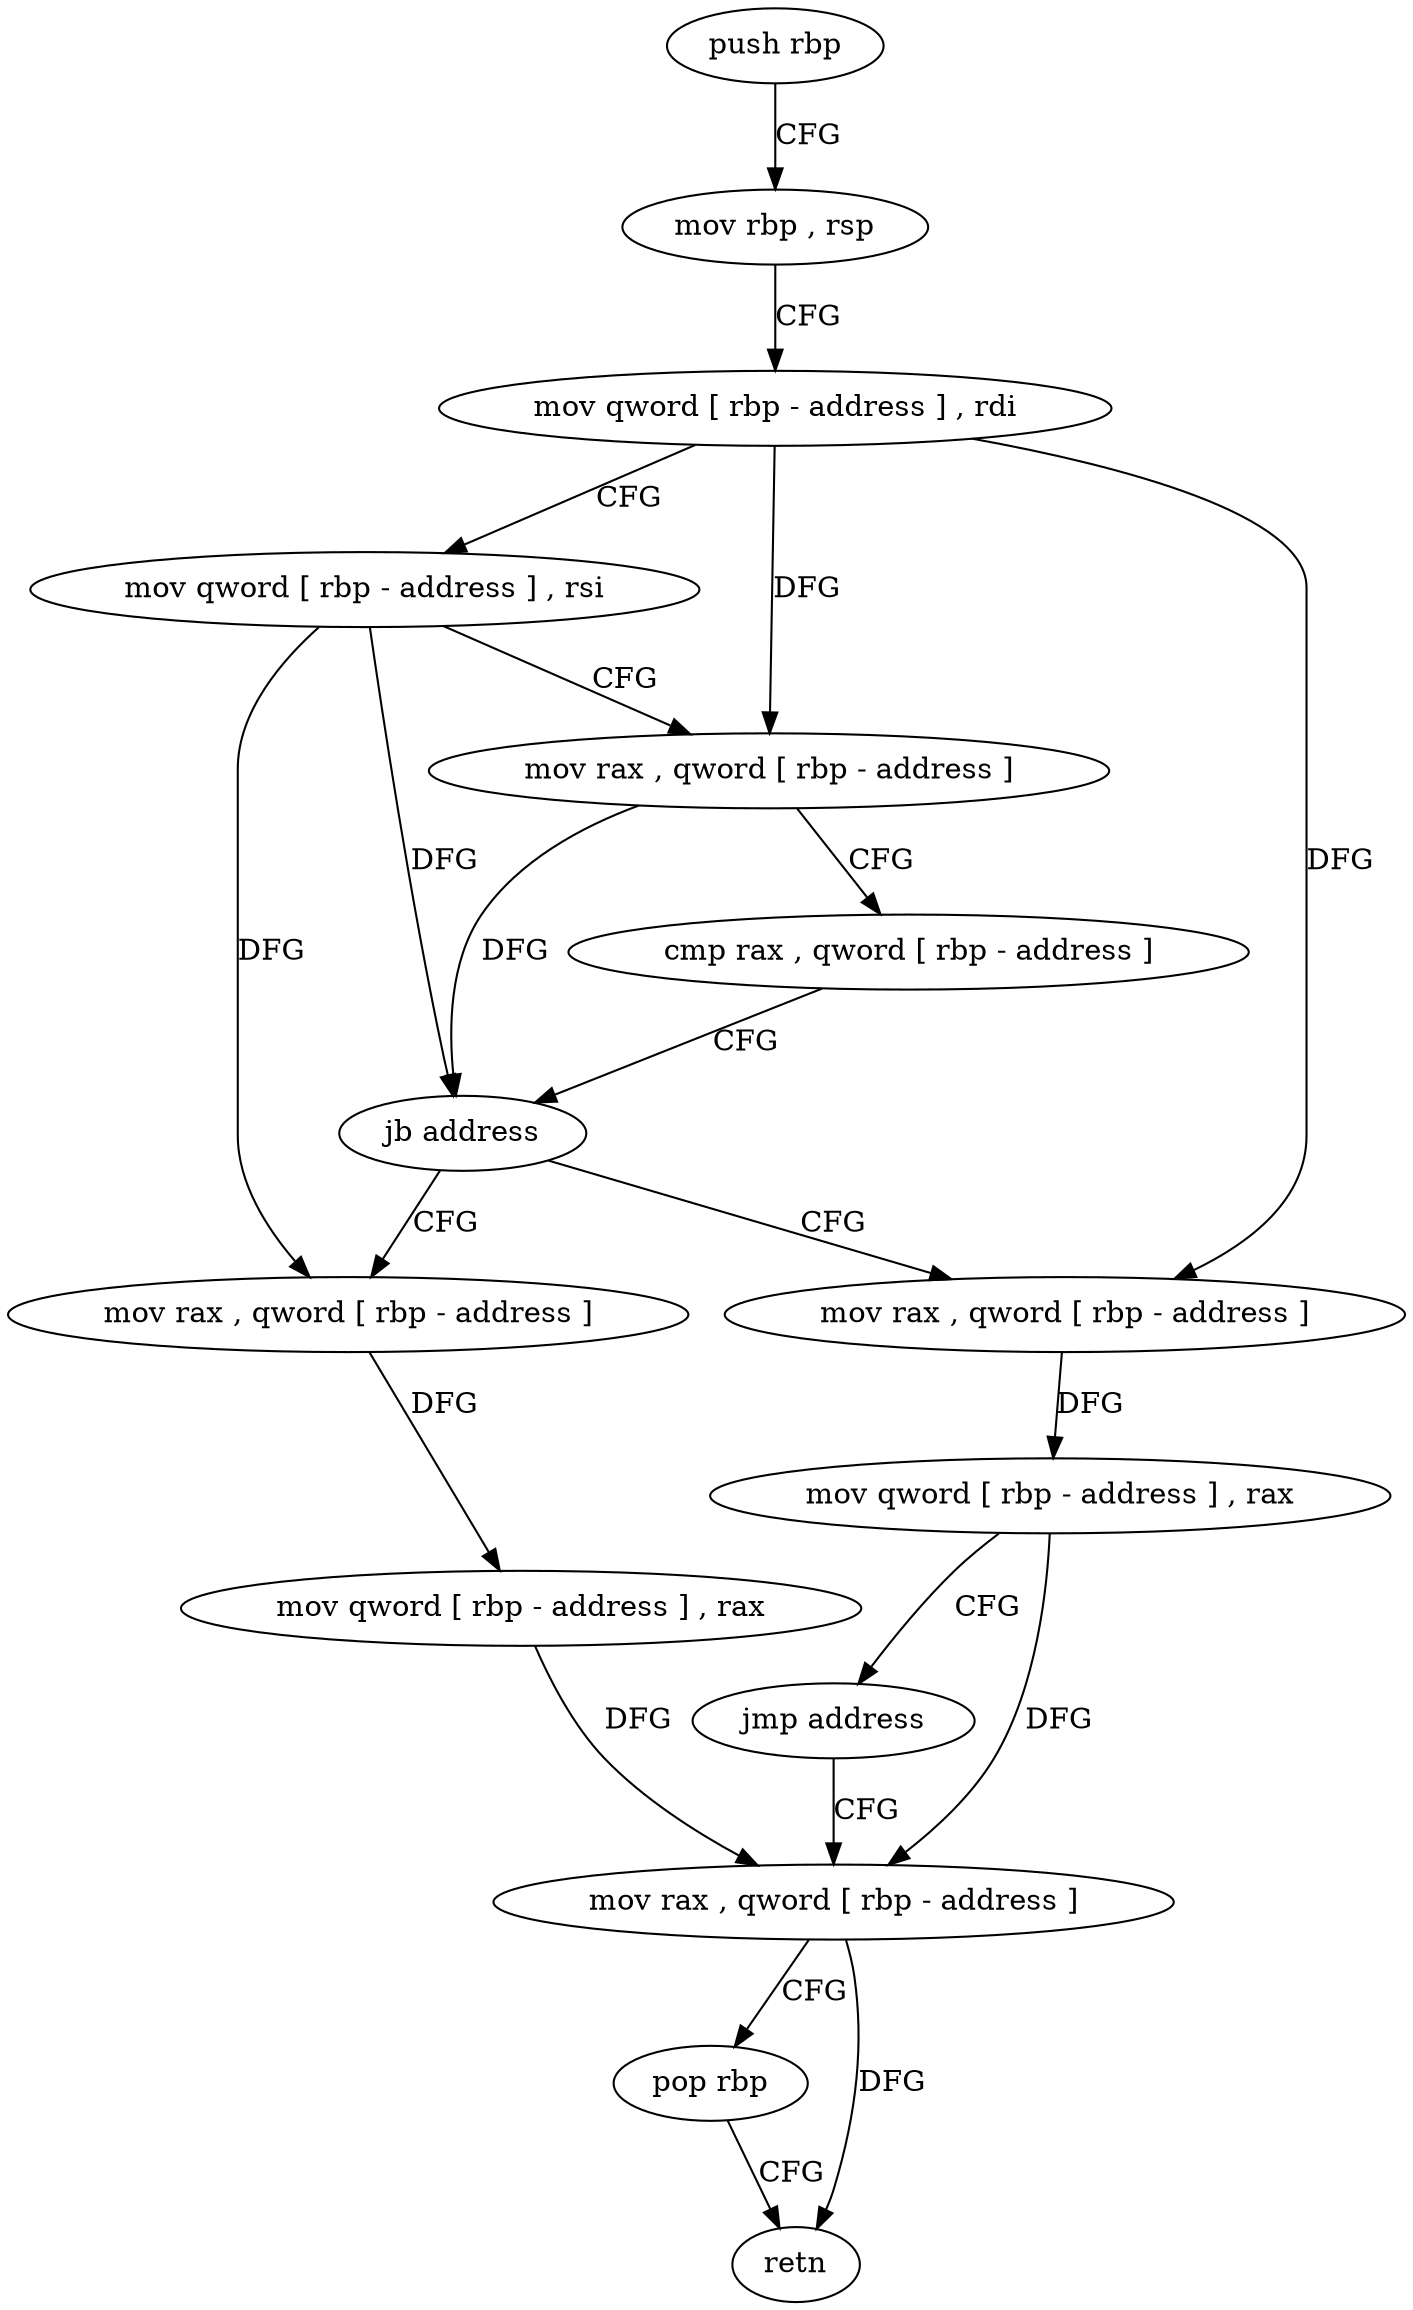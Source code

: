 digraph "func" {
"4243648" [label = "push rbp" ]
"4243649" [label = "mov rbp , rsp" ]
"4243652" [label = "mov qword [ rbp - address ] , rdi" ]
"4243656" [label = "mov qword [ rbp - address ] , rsi" ]
"4243660" [label = "mov rax , qword [ rbp - address ]" ]
"4243664" [label = "cmp rax , qword [ rbp - address ]" ]
"4243668" [label = "jb address" ]
"4243687" [label = "mov rax , qword [ rbp - address ]" ]
"4243674" [label = "mov rax , qword [ rbp - address ]" ]
"4243691" [label = "mov qword [ rbp - address ] , rax" ]
"4243695" [label = "mov rax , qword [ rbp - address ]" ]
"4243678" [label = "mov qword [ rbp - address ] , rax" ]
"4243682" [label = "jmp address" ]
"4243699" [label = "pop rbp" ]
"4243700" [label = "retn" ]
"4243648" -> "4243649" [ label = "CFG" ]
"4243649" -> "4243652" [ label = "CFG" ]
"4243652" -> "4243656" [ label = "CFG" ]
"4243652" -> "4243660" [ label = "DFG" ]
"4243652" -> "4243674" [ label = "DFG" ]
"4243656" -> "4243660" [ label = "CFG" ]
"4243656" -> "4243668" [ label = "DFG" ]
"4243656" -> "4243687" [ label = "DFG" ]
"4243660" -> "4243664" [ label = "CFG" ]
"4243660" -> "4243668" [ label = "DFG" ]
"4243664" -> "4243668" [ label = "CFG" ]
"4243668" -> "4243687" [ label = "CFG" ]
"4243668" -> "4243674" [ label = "CFG" ]
"4243687" -> "4243691" [ label = "DFG" ]
"4243674" -> "4243678" [ label = "DFG" ]
"4243691" -> "4243695" [ label = "DFG" ]
"4243695" -> "4243699" [ label = "CFG" ]
"4243695" -> "4243700" [ label = "DFG" ]
"4243678" -> "4243682" [ label = "CFG" ]
"4243678" -> "4243695" [ label = "DFG" ]
"4243682" -> "4243695" [ label = "CFG" ]
"4243699" -> "4243700" [ label = "CFG" ]
}
